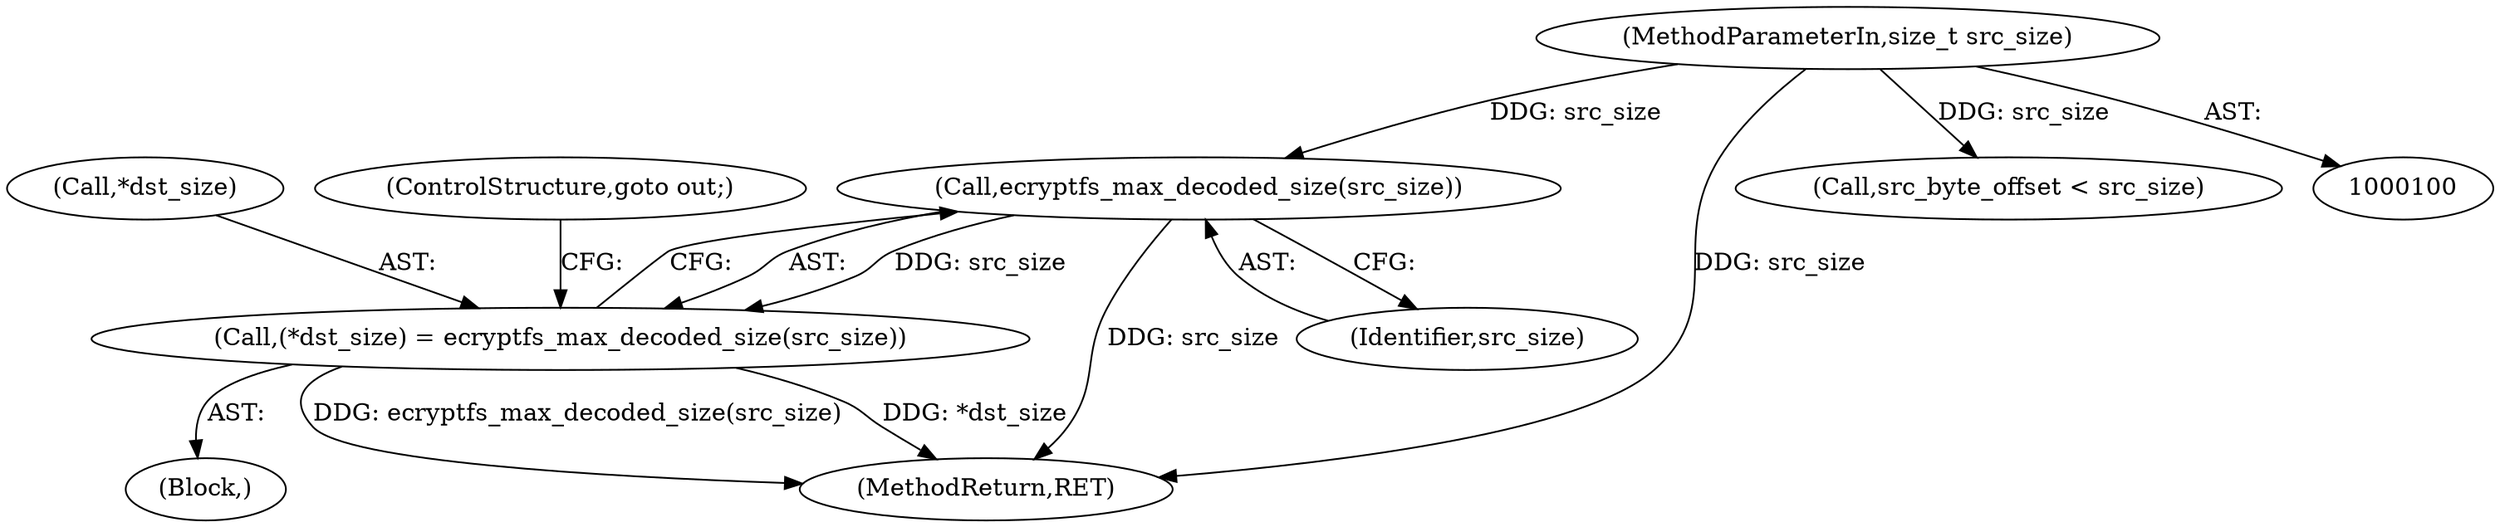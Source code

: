 digraph "0_linux_942080643bce061c3dd9d5718d3b745dcb39a8bc@API" {
"1000126" [label="(Call,ecryptfs_max_decoded_size(src_size))"];
"1000104" [label="(MethodParameterIn,size_t src_size)"];
"1000123" [label="(Call,(*dst_size) = ecryptfs_max_decoded_size(src_size))"];
"1000130" [label="(Call,src_byte_offset < src_size)"];
"1000124" [label="(Call,*dst_size)"];
"1000122" [label="(Block,)"];
"1000128" [label="(ControlStructure,goto out;)"];
"1000126" [label="(Call,ecryptfs_max_decoded_size(src_size))"];
"1000220" [label="(MethodReturn,RET)"];
"1000104" [label="(MethodParameterIn,size_t src_size)"];
"1000127" [label="(Identifier,src_size)"];
"1000123" [label="(Call,(*dst_size) = ecryptfs_max_decoded_size(src_size))"];
"1000126" -> "1000123"  [label="AST: "];
"1000126" -> "1000127"  [label="CFG: "];
"1000127" -> "1000126"  [label="AST: "];
"1000123" -> "1000126"  [label="CFG: "];
"1000126" -> "1000220"  [label="DDG: src_size"];
"1000126" -> "1000123"  [label="DDG: src_size"];
"1000104" -> "1000126"  [label="DDG: src_size"];
"1000104" -> "1000100"  [label="AST: "];
"1000104" -> "1000220"  [label="DDG: src_size"];
"1000104" -> "1000130"  [label="DDG: src_size"];
"1000123" -> "1000122"  [label="AST: "];
"1000124" -> "1000123"  [label="AST: "];
"1000128" -> "1000123"  [label="CFG: "];
"1000123" -> "1000220"  [label="DDG: ecryptfs_max_decoded_size(src_size)"];
"1000123" -> "1000220"  [label="DDG: *dst_size"];
}
